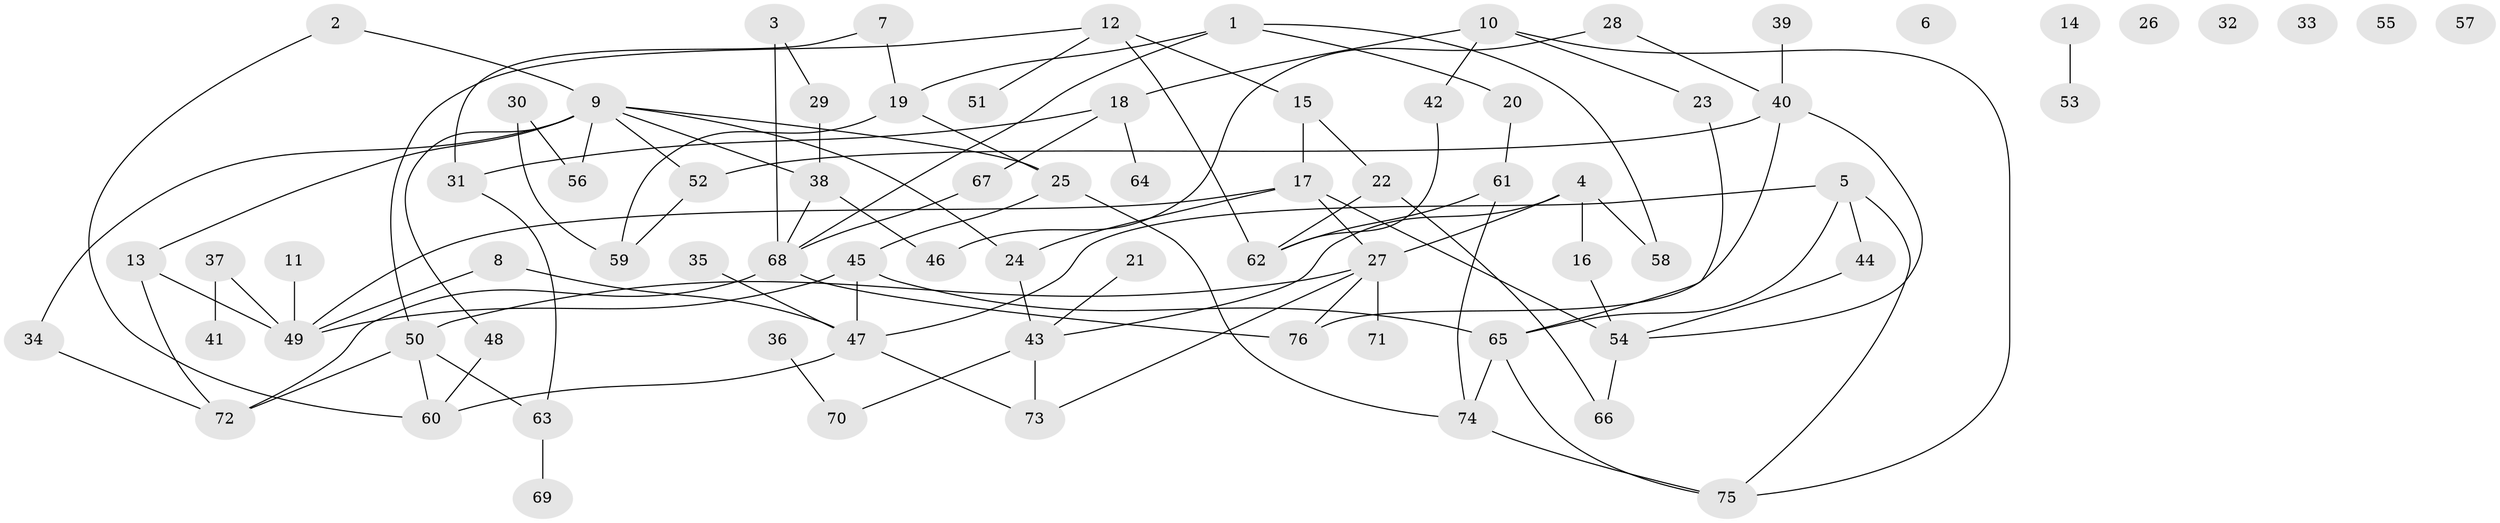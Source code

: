 // coarse degree distribution, {4: 0.26, 2: 0.18, 3: 0.12, 0: 0.14, 10: 0.02, 1: 0.12, 9: 0.02, 6: 0.04, 5: 0.06, 7: 0.04}
// Generated by graph-tools (version 1.1) at 2025/41/03/06/25 10:41:19]
// undirected, 76 vertices, 105 edges
graph export_dot {
graph [start="1"]
  node [color=gray90,style=filled];
  1;
  2;
  3;
  4;
  5;
  6;
  7;
  8;
  9;
  10;
  11;
  12;
  13;
  14;
  15;
  16;
  17;
  18;
  19;
  20;
  21;
  22;
  23;
  24;
  25;
  26;
  27;
  28;
  29;
  30;
  31;
  32;
  33;
  34;
  35;
  36;
  37;
  38;
  39;
  40;
  41;
  42;
  43;
  44;
  45;
  46;
  47;
  48;
  49;
  50;
  51;
  52;
  53;
  54;
  55;
  56;
  57;
  58;
  59;
  60;
  61;
  62;
  63;
  64;
  65;
  66;
  67;
  68;
  69;
  70;
  71;
  72;
  73;
  74;
  75;
  76;
  1 -- 19;
  1 -- 20;
  1 -- 58;
  1 -- 68;
  2 -- 9;
  2 -- 60;
  3 -- 29;
  3 -- 68;
  4 -- 16;
  4 -- 27;
  4 -- 43;
  4 -- 58;
  5 -- 44;
  5 -- 47;
  5 -- 65;
  5 -- 75;
  7 -- 19;
  7 -- 31;
  8 -- 47;
  8 -- 49;
  9 -- 13;
  9 -- 24;
  9 -- 25;
  9 -- 34;
  9 -- 38;
  9 -- 48;
  9 -- 52;
  9 -- 56;
  10 -- 18;
  10 -- 23;
  10 -- 42;
  10 -- 75;
  11 -- 49;
  12 -- 15;
  12 -- 50;
  12 -- 51;
  12 -- 62;
  13 -- 49;
  13 -- 72;
  14 -- 53;
  15 -- 17;
  15 -- 22;
  16 -- 54;
  17 -- 24;
  17 -- 27;
  17 -- 49;
  17 -- 54;
  18 -- 31;
  18 -- 64;
  18 -- 67;
  19 -- 25;
  19 -- 59;
  20 -- 61;
  21 -- 43;
  22 -- 62;
  22 -- 66;
  23 -- 65;
  24 -- 43;
  25 -- 45;
  25 -- 74;
  27 -- 50;
  27 -- 71;
  27 -- 73;
  27 -- 76;
  28 -- 40;
  28 -- 46;
  29 -- 38;
  30 -- 56;
  30 -- 59;
  31 -- 63;
  34 -- 72;
  35 -- 47;
  36 -- 70;
  37 -- 41;
  37 -- 49;
  38 -- 46;
  38 -- 68;
  39 -- 40;
  40 -- 52;
  40 -- 54;
  40 -- 76;
  42 -- 62;
  43 -- 70;
  43 -- 73;
  44 -- 54;
  45 -- 47;
  45 -- 49;
  45 -- 65;
  47 -- 60;
  47 -- 73;
  48 -- 60;
  50 -- 60;
  50 -- 63;
  50 -- 72;
  52 -- 59;
  54 -- 66;
  61 -- 62;
  61 -- 74;
  63 -- 69;
  65 -- 74;
  65 -- 75;
  67 -- 68;
  68 -- 72;
  68 -- 76;
  74 -- 75;
}
